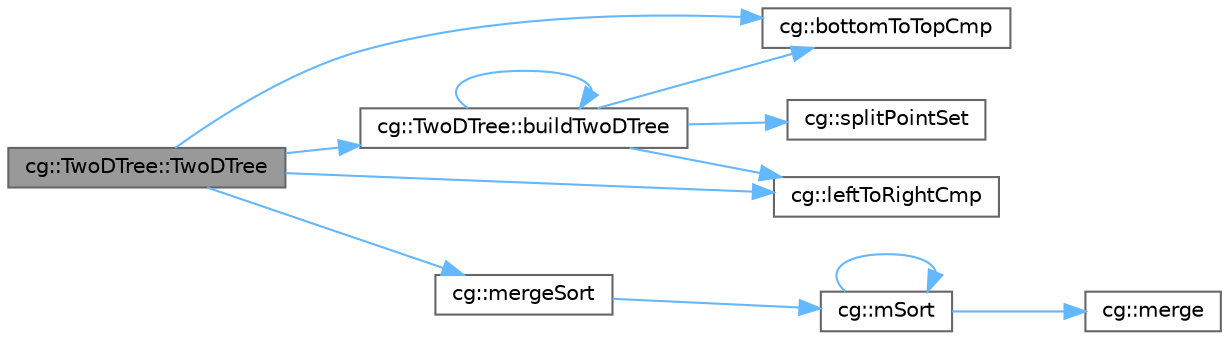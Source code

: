 digraph "cg::TwoDTree::TwoDTree"
{
 // LATEX_PDF_SIZE
  bgcolor="transparent";
  edge [fontname=Helvetica,fontsize=10,labelfontname=Helvetica,labelfontsize=10];
  node [fontname=Helvetica,fontsize=10,shape=box,height=0.2,width=0.4];
  rankdir="LR";
  Node1 [id="Node000001",label="cg::TwoDTree::TwoDTree",height=0.2,width=0.4,color="gray40", fillcolor="grey60", style="filled", fontcolor="black",tooltip=" "];
  Node1 -> Node2 [id="edge1_Node000001_Node000002",color="steelblue1",style="solid",tooltip=" "];
  Node2 [id="Node000002",label="cg::bottomToTopCmp",height=0.2,width=0.4,color="grey40", fillcolor="white", style="filled",URL="$namespacecg.html#a792418b5e095c18dccfff4e428612cf5",tooltip=" "];
  Node1 -> Node3 [id="edge2_Node000001_Node000003",color="steelblue1",style="solid",tooltip=" "];
  Node3 [id="Node000003",label="cg::TwoDTree::buildTwoDTree",height=0.2,width=0.4,color="grey40", fillcolor="white", style="filled",URL="$classcg_1_1_two_d_tree.html#a71e140a88b91c535a8014481fdb707f8",tooltip=" "];
  Node3 -> Node2 [id="edge3_Node000003_Node000002",color="steelblue1",style="solid",tooltip=" "];
  Node3 -> Node3 [id="edge4_Node000003_Node000003",color="steelblue1",style="solid",tooltip=" "];
  Node3 -> Node4 [id="edge5_Node000003_Node000004",color="steelblue1",style="solid",tooltip=" "];
  Node4 [id="Node000004",label="cg::leftToRightCmp",height=0.2,width=0.4,color="grey40", fillcolor="white", style="filled",URL="$namespacecg.html#a719c148589ee764849c4e52bfac53365",tooltip=" "];
  Node3 -> Node5 [id="edge6_Node000003_Node000005",color="steelblue1",style="solid",tooltip=" "];
  Node5 [id="Node000005",label="cg::splitPointSet",height=0.2,width=0.4,color="grey40", fillcolor="white", style="filled",URL="$namespacecg.html#ac0b1bacc4696f02f3bb3d5319471a32f",tooltip=" "];
  Node1 -> Node4 [id="edge7_Node000001_Node000004",color="steelblue1",style="solid",tooltip=" "];
  Node1 -> Node6 [id="edge8_Node000001_Node000006",color="steelblue1",style="solid",tooltip=" "];
  Node6 [id="Node000006",label="cg::mergeSort",height=0.2,width=0.4,color="grey40", fillcolor="white", style="filled",URL="$namespacecg.html#a3174d3a4c9fda2012a3a6aee71a18040",tooltip=" "];
  Node6 -> Node7 [id="edge9_Node000006_Node000007",color="steelblue1",style="solid",tooltip=" "];
  Node7 [id="Node000007",label="cg::mSort",height=0.2,width=0.4,color="grey40", fillcolor="white", style="filled",URL="$namespacecg.html#a73282c69387868d5d09f66ae3e80f0ad",tooltip=" "];
  Node7 -> Node8 [id="edge10_Node000007_Node000008",color="steelblue1",style="solid",tooltip=" "];
  Node8 [id="Node000008",label="cg::merge",height=0.2,width=0.4,color="grey40", fillcolor="white", style="filled",URL="$namespacecg.html#ab3b65e356cc9069bbda330dfd6fcedcf",tooltip=" "];
  Node7 -> Node7 [id="edge11_Node000007_Node000007",color="steelblue1",style="solid",tooltip=" "];
}
